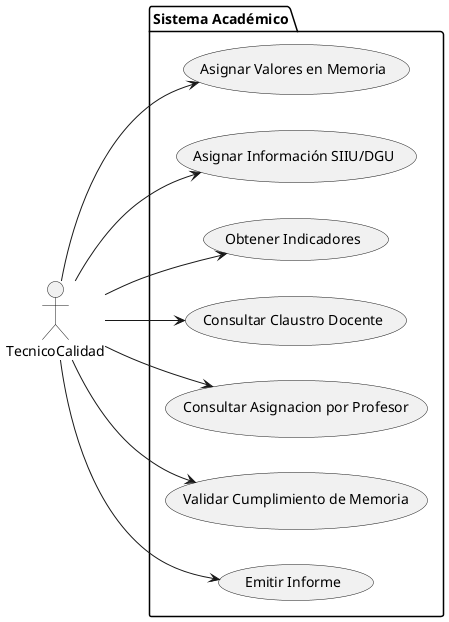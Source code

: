 @startuml
left to right direction
actor TecnicoCalidad
package "Sistema Académico" {
    usecase "Asignar Valores en Memoria" as AsignarMemoria
    usecase "Asignar Información SIIU/DGU" as AsignarInformacion
    usecase "Obtener Indicadores" as ObtenerIndicadores
    usecase "Consultar Claustro Docente" as ConsultarClaustro
    usecase "Consultar Asignacion por Profesor" as ConsultarAsignacion
    usecase "Validar Cumplimiento de Memoria" as ValidarCumplimiento
    usecase "Emitir Informe" as EmitirInforme
}
TecnicoCalidad --> AsignarMemoria
TecnicoCalidad --> AsignarInformacion
TecnicoCalidad --> ObtenerIndicadores
TecnicoCalidad --> EmitirInforme
TecnicoCalidad --> ConsultarClaustro
TecnicoCalidad --> ConsultarAsignacion
TecnicoCalidad --> ValidarCumplimiento

@enduml